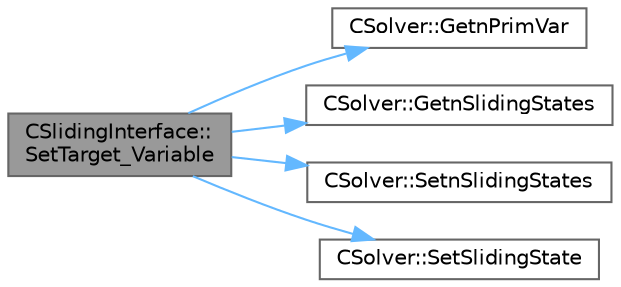 digraph "CSlidingInterface::SetTarget_Variable"
{
 // LATEX_PDF_SIZE
  bgcolor="transparent";
  edge [fontname=Helvetica,fontsize=10,labelfontname=Helvetica,labelfontsize=10];
  node [fontname=Helvetica,fontsize=10,shape=box,height=0.2,width=0.4];
  rankdir="LR";
  Node1 [id="Node000001",label="CSlidingInterface::\lSetTarget_Variable",height=0.2,width=0.4,color="gray40", fillcolor="grey60", style="filled", fontcolor="black",tooltip="Set the variable that has been received from the target mesh into the target mesh."];
  Node1 -> Node2 [id="edge1_Node000001_Node000002",color="steelblue1",style="solid",tooltip=" "];
  Node2 [id="Node000002",label="CSolver::GetnPrimVar",height=0.2,width=0.4,color="grey40", fillcolor="white", style="filled",URL="$classCSolver.html#a7d44cf864d55a58a519ceb639b3b4a45",tooltip="Get the number of variables of the problem."];
  Node1 -> Node3 [id="edge2_Node000001_Node000003",color="steelblue1",style="solid",tooltip=" "];
  Node3 [id="Node000003",label="CSolver::GetnSlidingStates",height=0.2,width=0.4,color="grey40", fillcolor="white", style="filled",URL="$classCSolver.html#a3fb801878ba6ee353bffe024277c74d5",tooltip="Get the number of outer states for fluid interface nodes."];
  Node1 -> Node4 [id="edge3_Node000001_Node000004",color="steelblue1",style="solid",tooltip=" "];
  Node4 [id="Node000004",label="CSolver::SetnSlidingStates",height=0.2,width=0.4,color="grey40", fillcolor="white", style="filled",URL="$classCSolver.html#a73c5948d46450608c8a06cfc67b2c071",tooltip="Set the number of outer states for fluid interface nodes."];
  Node1 -> Node5 [id="edge4_Node000001_Node000005",color="steelblue1",style="solid",tooltip=" "];
  Node5 [id="Node000005",label="CSolver::SetSlidingState",height=0.2,width=0.4,color="grey40", fillcolor="white", style="filled",URL="$classCSolver.html#a1d6a5bc1ef381210406109461ae2e9be",tooltip="Set the outer state for fluid interface nodes."];
}
